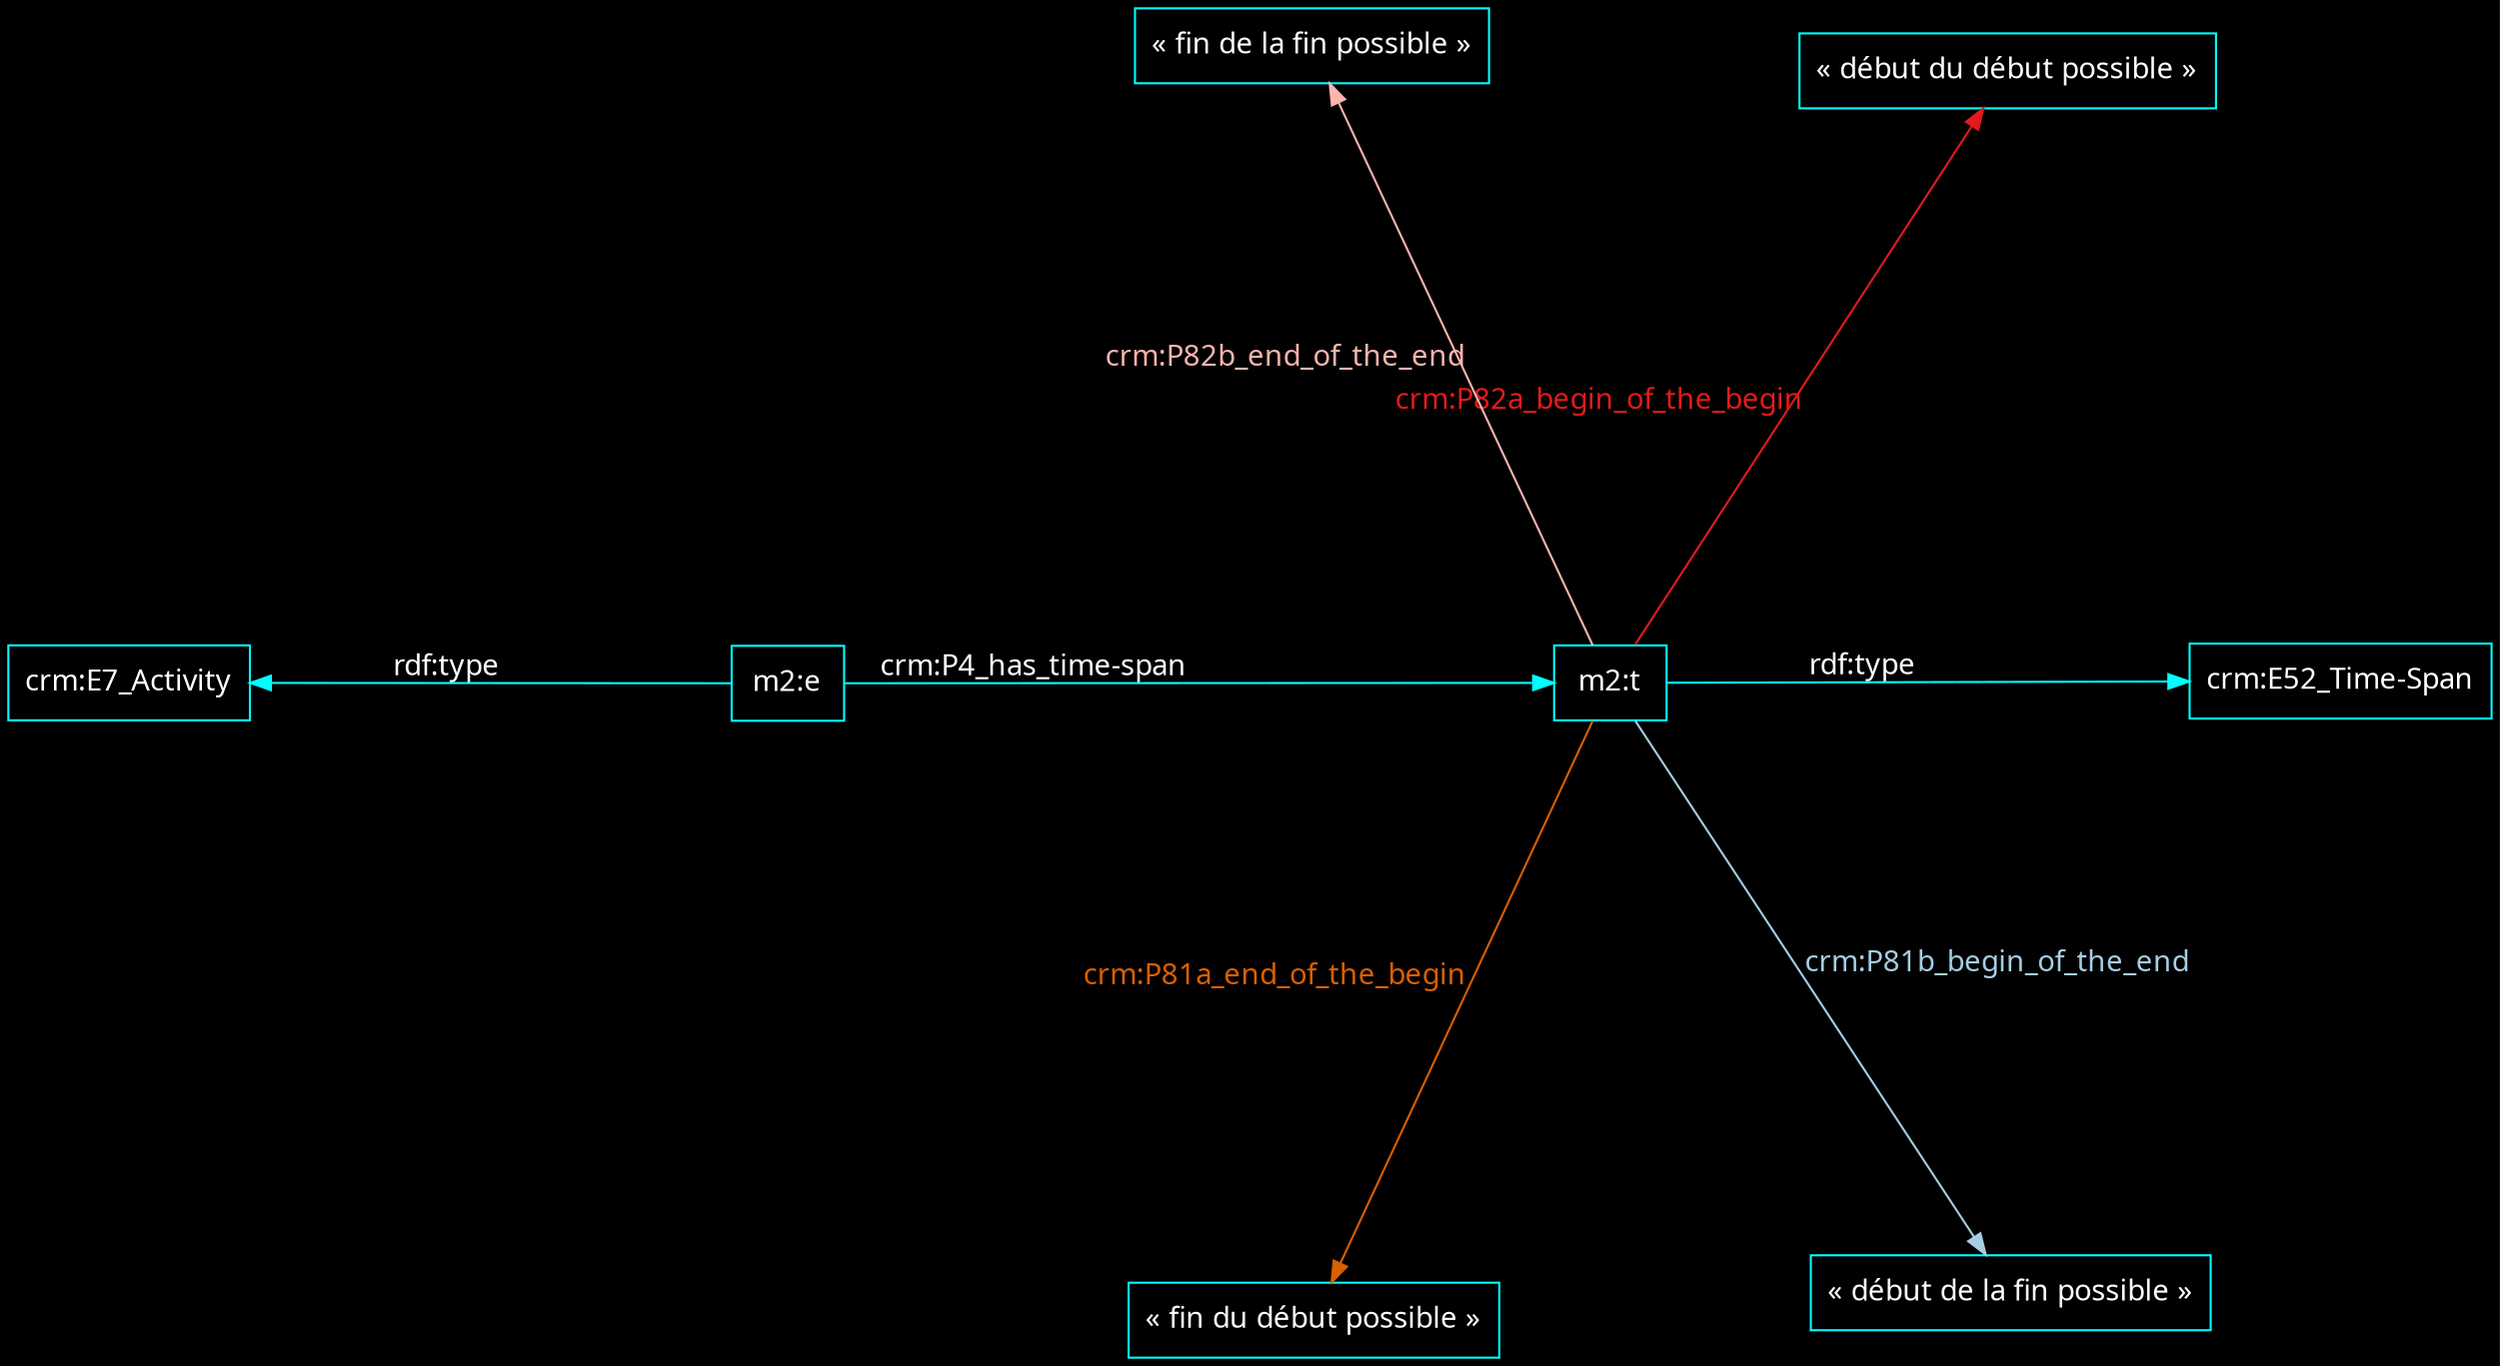 digraph {
    graph [bgcolor=black]
    rankdir=LR
    node [color=white,fontcolor=white,fontname="FiraCode Nerd Font Mono Regular",shape=box]
    edge [color=white,fontcolor=white,fontname="FiraCode Nerd Font Mono Regular"]
    

    layout=sfdp
node [color=cyan,fontcolor=white]
edge [color=cyan,fontcolor=white]
"m2:t" -> "crm:E52_Time-Span" [label="rdf:type"]
"m2:t" -> "« début du début possible »" [label="crm:P82a_begin_of_the_begin",color="#e31a1c",fontcolor="#e31a1c"]
"m2:t" -> "« fin du début possible »" [label="crm:P81a_end_of_the_begin",color="#d95f02",fontcolor="#d95f02"]
"m2:t" -> "« début de la fin possible »" [label="crm:P81b_begin_of_the_end",color="#a6cee3",fontcolor="#a6cee3"]
"m2:t" -> "« fin de la fin possible »" [label="crm:P82b_end_of_the_end",color="#fbb4ae",fontcolor="#fbb4ae"]
"m2:e" -> "m2:t" [label="crm:P4_has_time-span"]
"m2:e" -> "crm:E7_Activity" [label="rdf:type"]
}

